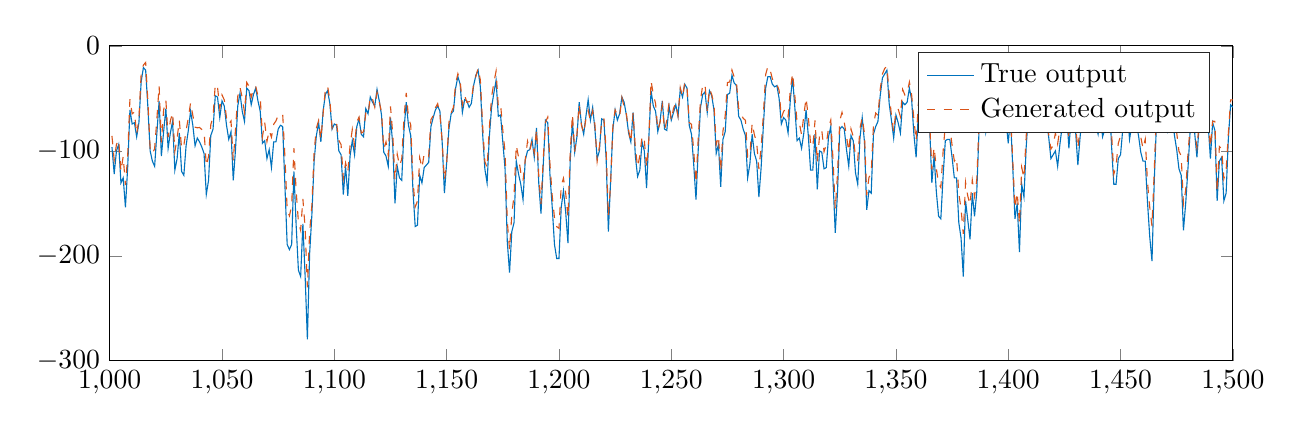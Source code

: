 % This file was created by matlab2tikz.
%
\definecolor{mycolor1}{rgb}{0.0,0.447,0.741}%
\definecolor{mycolor2}{rgb}{0.85,0.325,0.098}%
%
\begin{tikzpicture}

\begin{axis}[%
width=14.264cm,
height=4cm,
at={(0cm,0cm)},
scale only axis,
xmin=1000,
xmax=1500,
ymin=-300,
ymax=0,
axis background/.style={fill=white},
legend style={legend cell align=left, align=left, draw=white!15!black}
]
\addplot [color=mycolor1]
  table[row sep=crcr]{%
1001	-96.436\\
1002	-122.07\\
1003	-100.098\\
1004	-93.994\\
1005	-130.615\\
1006	-125.732\\
1007	-153.809\\
1008	-115.967\\
1009	-61.035\\
1010	-74.463\\
1011	-73.242\\
1012	-86.67\\
1013	-73.242\\
1014	-34.18\\
1015	-20.752\\
1016	-23.193\\
1017	-58.594\\
1018	-100.098\\
1019	-109.863\\
1020	-114.746\\
1021	-83.008\\
1022	-52.49\\
1023	-104.98\\
1024	-81.787\\
1025	-59.814\\
1026	-97.656\\
1027	-83.008\\
1028	-72.021\\
1029	-118.408\\
1030	-107.422\\
1031	-83.008\\
1032	-119.629\\
1033	-123.291\\
1034	-95.215\\
1035	-80.566\\
1036	-62.256\\
1037	-75.684\\
1038	-95.215\\
1039	-87.891\\
1040	-91.553\\
1041	-96.436\\
1042	-102.539\\
1043	-141.602\\
1044	-128.174\\
1045	-85.449\\
1046	-79.346\\
1047	-47.607\\
1048	-48.828\\
1049	-68.359\\
1050	-52.49\\
1051	-57.373\\
1052	-75.684\\
1053	-89.111\\
1054	-81.787\\
1055	-128.174\\
1056	-98.877\\
1057	-57.373\\
1058	-45.166\\
1059	-62.256\\
1060	-72.021\\
1061	-40.283\\
1062	-42.725\\
1063	-56.152\\
1064	-46.387\\
1065	-40.283\\
1066	-52.49\\
1067	-62.256\\
1068	-92.773\\
1069	-90.332\\
1070	-107.422\\
1071	-98.877\\
1072	-115.967\\
1073	-91.553\\
1074	-91.553\\
1075	-79.346\\
1076	-75.684\\
1077	-76.904\\
1078	-133.057\\
1079	-189.209\\
1080	-194.092\\
1081	-189.209\\
1082	-119.629\\
1083	-170.898\\
1084	-213.623\\
1085	-219.727\\
1086	-169.678\\
1087	-219.727\\
1088	-279.541\\
1089	-197.754\\
1090	-161.133\\
1091	-109.863\\
1092	-85.449\\
1093	-73.242\\
1094	-91.553\\
1095	-62.256\\
1096	-46.387\\
1097	-42.725\\
1098	-54.932\\
1099	-79.346\\
1100	-74.463\\
1101	-75.684\\
1102	-100.098\\
1103	-103.76\\
1104	-141.602\\
1105	-114.746\\
1106	-142.822\\
1107	-104.98\\
1108	-90.332\\
1109	-103.76\\
1110	-76.904\\
1111	-69.58\\
1112	-84.229\\
1113	-86.67\\
1114	-59.814\\
1115	-64.697\\
1116	-48.828\\
1117	-53.711\\
1118	-57.373\\
1119	-41.504\\
1120	-52.49\\
1121	-65.918\\
1122	-101.318\\
1123	-104.98\\
1124	-114.746\\
1125	-68.359\\
1126	-93.994\\
1127	-150.146\\
1128	-114.746\\
1129	-125.732\\
1130	-128.174\\
1131	-80.566\\
1132	-53.711\\
1133	-75.684\\
1134	-85.449\\
1135	-137.939\\
1136	-172.119\\
1137	-170.898\\
1138	-123.291\\
1139	-130.615\\
1140	-115.967\\
1141	-113.525\\
1142	-111.084\\
1143	-76.904\\
1144	-68.359\\
1145	-61.035\\
1146	-57.373\\
1147	-62.256\\
1148	-91.553\\
1149	-140.381\\
1150	-111.084\\
1151	-79.346\\
1152	-64.697\\
1153	-62.256\\
1154	-40.283\\
1155	-29.297\\
1156	-36.621\\
1157	-63.477\\
1158	-51.27\\
1159	-52.49\\
1160	-58.594\\
1161	-54.932\\
1162	-37.842\\
1163	-28.076\\
1164	-23.193\\
1165	-39.063\\
1166	-83.008\\
1167	-117.188\\
1168	-130.615\\
1169	-86.67\\
1170	-58.594\\
1171	-45.166\\
1172	-32.959\\
1173	-67.139\\
1174	-65.918\\
1175	-91.553\\
1176	-117.188\\
1177	-186.768\\
1178	-216.064\\
1179	-177.002\\
1180	-168.457\\
1181	-109.863\\
1182	-122.07\\
1183	-131.836\\
1184	-146.484\\
1185	-108.643\\
1186	-100.098\\
1187	-98.877\\
1188	-89.111\\
1189	-106.201\\
1190	-78.125\\
1191	-130.615\\
1192	-159.912\\
1193	-113.525\\
1194	-70.801\\
1195	-73.242\\
1196	-123.291\\
1197	-153.809\\
1198	-189.209\\
1199	-202.637\\
1200	-202.637\\
1201	-153.809\\
1202	-137.939\\
1203	-158.691\\
1204	-187.988\\
1205	-109.863\\
1206	-72.021\\
1207	-101.318\\
1208	-86.67\\
1209	-53.711\\
1210	-74.463\\
1211	-84.229\\
1212	-67.139\\
1213	-51.27\\
1214	-70.801\\
1215	-58.594\\
1216	-79.346\\
1217	-107.422\\
1218	-100.098\\
1219	-69.58\\
1220	-70.801\\
1221	-107.422\\
1222	-177.002\\
1223	-128.174\\
1224	-79.346\\
1225	-61.035\\
1226	-70.801\\
1227	-64.697\\
1228	-48.828\\
1229	-53.711\\
1230	-65.918\\
1231	-83.008\\
1232	-91.553\\
1233	-63.477\\
1234	-104.98\\
1235	-124.512\\
1236	-118.408\\
1237	-91.553\\
1238	-100.098\\
1239	-135.498\\
1240	-87.891\\
1241	-42.725\\
1242	-57.373\\
1243	-62.256\\
1244	-81.787\\
1245	-72.021\\
1246	-52.49\\
1247	-79.346\\
1248	-80.566\\
1249	-57.373\\
1250	-70.801\\
1251	-63.477\\
1252	-56.152\\
1253	-67.139\\
1254	-41.504\\
1255	-48.828\\
1256	-36.621\\
1257	-40.283\\
1258	-75.684\\
1259	-84.229\\
1260	-113.525\\
1261	-146.484\\
1262	-98.877\\
1263	-58.594\\
1264	-46.387\\
1265	-43.945\\
1266	-63.477\\
1267	-42.725\\
1268	-47.607\\
1269	-61.035\\
1270	-102.539\\
1271	-93.994\\
1272	-134.277\\
1273	-89.111\\
1274	-81.787\\
1275	-46.387\\
1276	-45.166\\
1277	-28.076\\
1278	-35.4\\
1279	-37.842\\
1280	-67.139\\
1281	-70.801\\
1282	-79.346\\
1283	-85.449\\
1284	-125.732\\
1285	-112.305\\
1286	-84.229\\
1287	-102.539\\
1288	-109.863\\
1289	-144.043\\
1290	-115.967\\
1291	-75.684\\
1292	-40.283\\
1293	-29.297\\
1294	-29.297\\
1295	-36.621\\
1296	-39.063\\
1297	-37.842\\
1298	-50.049\\
1299	-74.463\\
1300	-68.359\\
1301	-70.801\\
1302	-83.008\\
1303	-51.27\\
1304	-30.518\\
1305	-58.594\\
1306	-90.332\\
1307	-87.891\\
1308	-97.656\\
1309	-83.008\\
1310	-61.035\\
1311	-85.449\\
1312	-118.408\\
1313	-118.408\\
1314	-84.229\\
1315	-136.719\\
1316	-100.098\\
1317	-101.318\\
1318	-117.188\\
1319	-115.967\\
1320	-86.67\\
1321	-76.904\\
1322	-128.174\\
1323	-178.223\\
1324	-139.16\\
1325	-79.346\\
1326	-76.904\\
1327	-79.346\\
1328	-98.877\\
1329	-114.746\\
1330	-85.449\\
1331	-90.332\\
1332	-120.85\\
1333	-131.836\\
1334	-87.891\\
1335	-68.359\\
1336	-91.553\\
1337	-156.25\\
1338	-137.939\\
1339	-140.381\\
1340	-84.229\\
1341	-76.904\\
1342	-72.021\\
1343	-47.607\\
1344	-30.518\\
1345	-26.855\\
1346	-23.193\\
1347	-54.932\\
1348	-70.801\\
1349	-87.891\\
1350	-65.918\\
1351	-73.242\\
1352	-83.008\\
1353	-53.711\\
1354	-56.152\\
1355	-53.711\\
1356	-40.283\\
1357	-51.27\\
1358	-84.229\\
1359	-106.201\\
1360	-63.477\\
1361	-48.828\\
1362	-40.283\\
1363	-50.049\\
1364	-35.4\\
1365	-76.904\\
1366	-130.615\\
1367	-104.98\\
1368	-139.16\\
1369	-162.354\\
1370	-164.795\\
1371	-124.512\\
1372	-90.332\\
1373	-89.111\\
1374	-89.111\\
1375	-106.201\\
1376	-125.732\\
1377	-125.732\\
1378	-168.457\\
1379	-183.105\\
1380	-219.727\\
1381	-147.705\\
1382	-166.016\\
1383	-184.326\\
1384	-140.381\\
1385	-162.354\\
1386	-139.16\\
1387	-80.566\\
1388	-52.49\\
1389	-56.152\\
1390	-81.787\\
1391	-65.918\\
1392	-43.945\\
1393	-62.256\\
1394	-47.607\\
1395	-36.621\\
1396	-46.387\\
1397	-52.49\\
1398	-36.621\\
1399	-70.801\\
1400	-92.773\\
1401	-68.359\\
1402	-114.746\\
1403	-164.795\\
1404	-150.146\\
1405	-196.533\\
1406	-131.836\\
1407	-144.043\\
1408	-96.436\\
1409	-63.477\\
1410	-76.904\\
1411	-59.814\\
1412	-45.166\\
1413	-64.697\\
1414	-36.621\\
1415	-28.076\\
1416	-34.18\\
1417	-70.801\\
1418	-86.67\\
1419	-107.422\\
1420	-103.76\\
1421	-100.098\\
1422	-114.746\\
1423	-93.994\\
1424	-76.904\\
1425	-76.904\\
1426	-62.256\\
1427	-97.656\\
1428	-68.359\\
1429	-56.152\\
1430	-81.787\\
1431	-113.525\\
1432	-86.67\\
1433	-65.918\\
1434	-56.152\\
1435	-65.918\\
1436	-45.166\\
1437	-45.166\\
1438	-59.814\\
1439	-75.684\\
1440	-84.229\\
1441	-65.918\\
1442	-86.67\\
1443	-79.346\\
1444	-47.607\\
1445	-50.049\\
1446	-95.215\\
1447	-131.836\\
1448	-131.836\\
1449	-107.422\\
1450	-103.76\\
1451	-79.346\\
1452	-76.904\\
1453	-61.035\\
1454	-89.111\\
1455	-75.684\\
1456	-50.049\\
1457	-74.463\\
1458	-85.449\\
1459	-101.318\\
1460	-109.863\\
1461	-109.863\\
1462	-148.926\\
1463	-181.885\\
1464	-205.078\\
1465	-129.395\\
1466	-73.242\\
1467	-47.607\\
1468	-34.18\\
1469	-54.932\\
1470	-46.387\\
1471	-80.566\\
1472	-72.021\\
1473	-64.697\\
1474	-85.449\\
1475	-98.877\\
1476	-117.188\\
1477	-123.291\\
1478	-175.781\\
1479	-150.146\\
1480	-117.188\\
1481	-80.566\\
1482	-80.566\\
1483	-83.008\\
1484	-106.201\\
1485	-75.684\\
1486	-79.346\\
1487	-74.463\\
1488	-42.725\\
1489	-74.463\\
1490	-107.422\\
1491	-73.242\\
1492	-80.566\\
1493	-147.705\\
1494	-109.863\\
1495	-106.201\\
1496	-147.705\\
1497	-140.381\\
1498	-87.891\\
1499	-56.152\\
1500	-58.594\\
};
\addlegendentry{True output}

\addplot [color=mycolor2, dashed]
  table[row sep=crcr]{%
1001	-85.875\\
1002	-108.782\\
1003	-93.997\\
1004	-89.477\\
1005	-119.592\\
1006	-105.37\\
1007	-132.748\\
1008	-104.931\\
1009	-50.76\\
1010	-64.798\\
1011	-63.091\\
1012	-84.413\\
1013	-69.212\\
1014	-26.77\\
1015	-18.331\\
1016	-15.881\\
1017	-53.075\\
1018	-97.323\\
1019	-102.864\\
1020	-98.012\\
1021	-69.559\\
1022	-38.134\\
1023	-92.183\\
1024	-61.233\\
1025	-51.624\\
1026	-87.161\\
1027	-71.421\\
1028	-63.564\\
1029	-100.657\\
1030	-87.996\\
1031	-70.965\\
1032	-98.023\\
1033	-94.94\\
1034	-80.752\\
1035	-68.495\\
1036	-54.348\\
1037	-66.222\\
1038	-77.463\\
1039	-78.091\\
1040	-77.827\\
1041	-79.705\\
1042	-80.879\\
1043	-114.385\\
1044	-105.335\\
1045	-75.089\\
1046	-67.686\\
1047	-36.419\\
1048	-39.508\\
1049	-59.444\\
1050	-46.775\\
1051	-51.521\\
1052	-68.641\\
1053	-74.772\\
1054	-71.551\\
1055	-109.227\\
1056	-79.74\\
1057	-48.112\\
1058	-39.482\\
1059	-49.308\\
1060	-63.315\\
1061	-34.849\\
1062	-38.534\\
1063	-49.221\\
1064	-40.832\\
1065	-38.499\\
1066	-47.875\\
1067	-48.911\\
1068	-86.51\\
1069	-73.038\\
1070	-91.128\\
1071	-80.581\\
1072	-87.068\\
1073	-74.706\\
1074	-71.542\\
1075	-66.245\\
1076	-66.363\\
1077	-64.917\\
1078	-105.872\\
1079	-156.124\\
1080	-161.95\\
1081	-152.349\\
1082	-97.479\\
1083	-138.239\\
1084	-167.528\\
1085	-175.706\\
1086	-145.926\\
1087	-173.466\\
1088	-230.098\\
1089	-177.487\\
1090	-151.995\\
1091	-100.855\\
1092	-78.415\\
1093	-71.211\\
1094	-89.222\\
1095	-64.773\\
1096	-41.576\\
1097	-38.197\\
1098	-51.933\\
1099	-78.182\\
1100	-72.775\\
1101	-73.952\\
1102	-90.084\\
1103	-94.07\\
1104	-126.594\\
1105	-111.534\\
1106	-120.377\\
1107	-94.867\\
1108	-79.62\\
1109	-95.111\\
1110	-72.336\\
1111	-67.875\\
1112	-83.098\\
1113	-81.83\\
1114	-64.241\\
1115	-66.085\\
1116	-48.303\\
1117	-50.711\\
1118	-58.449\\
1119	-44.335\\
1120	-53.178\\
1121	-63.366\\
1122	-98.325\\
1123	-91.423\\
1124	-104.603\\
1125	-57.755\\
1126	-84.087\\
1127	-127.746\\
1128	-103.125\\
1129	-114.128\\
1130	-108.024\\
1131	-68.555\\
1132	-44.765\\
1133	-67.857\\
1134	-75.562\\
1135	-128.194\\
1136	-153.481\\
1137	-147.864\\
1138	-106.518\\
1139	-116.335\\
1140	-102.682\\
1141	-102.062\\
1142	-105.155\\
1143	-70.275\\
1144	-66.596\\
1145	-58.99\\
1146	-55.12\\
1147	-65.169\\
1148	-90.977\\
1149	-127.914\\
1150	-111.906\\
1151	-72.994\\
1152	-63.877\\
1153	-58.678\\
1154	-35.864\\
1155	-26.616\\
1156	-33.229\\
1157	-56.35\\
1158	-47.33\\
1159	-53.816\\
1160	-53.188\\
1161	-51.209\\
1162	-36.813\\
1163	-29.191\\
1164	-21.578\\
1165	-32.473\\
1166	-75.128\\
1167	-110.077\\
1168	-116.12\\
1169	-78.315\\
1170	-48.726\\
1171	-35.346\\
1172	-24.173\\
1173	-57.606\\
1174	-55.48\\
1175	-80.591\\
1176	-101.087\\
1177	-167.281\\
1178	-194.111\\
1179	-160.481\\
1180	-142.396\\
1181	-94.777\\
1182	-106.061\\
1183	-120.715\\
1184	-128.485\\
1185	-108.392\\
1186	-90.93\\
1187	-99.474\\
1188	-90.732\\
1189	-101.89\\
1190	-79.729\\
1191	-123.158\\
1192	-150.712\\
1193	-107.698\\
1194	-72.627\\
1195	-67.893\\
1196	-113.05\\
1197	-142.891\\
1198	-163.723\\
1199	-172.264\\
1200	-173.84\\
1201	-133.208\\
1202	-126.158\\
1203	-140.597\\
1204	-163.35\\
1205	-101.403\\
1206	-65.239\\
1207	-100.684\\
1208	-84.182\\
1209	-55.967\\
1210	-75.474\\
1211	-83.256\\
1212	-69.661\\
1213	-61.679\\
1214	-71.446\\
1215	-61.973\\
1216	-74.79\\
1217	-110.025\\
1218	-95.866\\
1219	-72.968\\
1220	-69.07\\
1221	-98.945\\
1222	-162.629\\
1223	-131.064\\
1224	-76.272\\
1225	-61.111\\
1226	-65.749\\
1227	-67.47\\
1228	-49.184\\
1229	-57.885\\
1230	-64.811\\
1231	-80.259\\
1232	-91.566\\
1233	-63.923\\
1234	-97.387\\
1235	-115.409\\
1236	-104.741\\
1237	-85.731\\
1238	-89.77\\
1239	-115.925\\
1240	-88.814\\
1241	-33.236\\
1242	-46.575\\
1243	-54.804\\
1244	-80.085\\
1245	-73.198\\
1246	-56.401\\
1247	-80.046\\
1248	-71.205\\
1249	-54.411\\
1250	-70.809\\
1251	-59.473\\
1252	-54.679\\
1253	-66.854\\
1254	-39.964\\
1255	-48.784\\
1256	-34.776\\
1257	-39.253\\
1258	-73.058\\
1259	-74.794\\
1260	-100.5\\
1261	-130.695\\
1262	-87.81\\
1263	-51.733\\
1264	-37.244\\
1265	-36.428\\
1266	-61.999\\
1267	-40.645\\
1268	-46.461\\
1269	-55.603\\
1270	-94.09\\
1271	-86.114\\
1272	-119.317\\
1273	-81.277\\
1274	-66.884\\
1275	-34.982\\
1276	-34.492\\
1277	-23.045\\
1278	-29.714\\
1279	-34.811\\
1280	-59.423\\
1281	-64.416\\
1282	-69.06\\
1283	-70.861\\
1284	-105.817\\
1285	-104.228\\
1286	-73.734\\
1287	-84.825\\
1288	-91.818\\
1289	-117.469\\
1290	-96.851\\
1291	-65.388\\
1292	-27.495\\
1293	-19.586\\
1294	-22.901\\
1295	-31.512\\
1296	-36.397\\
1297	-36.573\\
1298	-42.379\\
1299	-68.783\\
1300	-62.321\\
1301	-60.327\\
1302	-67.475\\
1303	-41.862\\
1304	-26.154\\
1305	-47.437\\
1306	-73.442\\
1307	-73.457\\
1308	-84.73\\
1309	-66.303\\
1310	-49.708\\
1311	-67.66\\
1312	-92.97\\
1313	-96.534\\
1314	-71.087\\
1315	-111.012\\
1316	-85.663\\
1317	-80.208\\
1318	-100.801\\
1319	-94.05\\
1320	-78.29\\
1321	-70.763\\
1322	-108.255\\
1323	-155.322\\
1324	-121.966\\
1325	-71.343\\
1326	-63.398\\
1327	-72.778\\
1328	-86.191\\
1329	-100.446\\
1330	-79.182\\
1331	-86.385\\
1332	-105.628\\
1333	-108.873\\
1334	-78.568\\
1335	-68.345\\
1336	-83.625\\
1337	-142.326\\
1338	-125.263\\
1339	-121.786\\
1340	-75.688\\
1341	-63.999\\
1342	-66.326\\
1343	-41.479\\
1344	-26.836\\
1345	-21.607\\
1346	-19.646\\
1347	-45.676\\
1348	-66.06\\
1349	-81.962\\
1350	-61.658\\
1351	-60.155\\
1352	-67.413\\
1353	-41.537\\
1354	-46.878\\
1355	-44.631\\
1356	-34.544\\
1357	-46.641\\
1358	-69.896\\
1359	-90.488\\
1360	-54.784\\
1361	-42.556\\
1362	-35.768\\
1363	-44.354\\
1364	-30.861\\
1365	-71.595\\
1366	-117.823\\
1367	-96.647\\
1368	-117.086\\
1369	-131.28\\
1370	-134.935\\
1371	-101.028\\
1372	-74.885\\
1373	-78.681\\
1374	-77.642\\
1375	-94.627\\
1376	-109.768\\
1377	-106.469\\
1378	-140.679\\
1379	-155.272\\
1380	-179.081\\
1381	-130.118\\
1382	-143.109\\
1383	-151.23\\
1384	-127.773\\
1385	-143.473\\
1386	-127.514\\
1387	-74.219\\
1388	-44.138\\
1389	-48.683\\
1390	-75.099\\
1391	-65.078\\
1392	-48.003\\
1393	-64.43\\
1394	-46.149\\
1395	-38.603\\
1396	-46.624\\
1397	-45.989\\
1398	-40.527\\
1399	-64.595\\
1400	-84.927\\
1401	-64.73\\
1402	-107.983\\
1403	-154.573\\
1404	-139.632\\
1405	-169.69\\
1406	-115.742\\
1407	-125.923\\
1408	-86.248\\
1409	-50.656\\
1410	-68.604\\
1411	-57.78\\
1412	-44.309\\
1413	-61.054\\
1414	-40.009\\
1415	-24.263\\
1416	-31.005\\
1417	-61.104\\
1418	-84.161\\
1419	-98.316\\
1420	-94.852\\
1421	-83.12\\
1422	-93.375\\
1423	-78.658\\
1424	-67.18\\
1425	-69.366\\
1426	-57.08\\
1427	-88.694\\
1428	-59.358\\
1429	-52.327\\
1430	-77.193\\
1431	-97.508\\
1432	-78.243\\
1433	-61.222\\
1434	-53.729\\
1435	-60.758\\
1436	-42.313\\
1437	-41.97\\
1438	-56.487\\
1439	-64.989\\
1440	-75.056\\
1441	-62.935\\
1442	-74.298\\
1443	-66.704\\
1444	-41.911\\
1445	-45.893\\
1446	-82.522\\
1447	-122.291\\
1448	-114.611\\
1449	-92.929\\
1450	-85.755\\
1451	-71.501\\
1452	-66.003\\
1453	-58.997\\
1454	-74.922\\
1455	-73.659\\
1456	-46.222\\
1457	-70.587\\
1458	-72.029\\
1459	-86.73\\
1460	-97.915\\
1461	-88.882\\
1462	-130.049\\
1463	-153.802\\
1464	-171.91\\
1465	-119.781\\
1466	-59.555\\
1467	-34.546\\
1468	-23.658\\
1469	-43.97\\
1470	-41.497\\
1471	-77.275\\
1472	-67.55\\
1473	-61.145\\
1474	-76.372\\
1475	-82.723\\
1476	-100.454\\
1477	-104.927\\
1478	-150.565\\
1479	-137.57\\
1480	-103.062\\
1481	-75.949\\
1482	-69.177\\
1483	-81.094\\
1484	-96.978\\
1485	-74.454\\
1486	-74.161\\
1487	-77.898\\
1488	-36.463\\
1489	-68.861\\
1490	-96.652\\
1491	-71.769\\
1492	-71.96\\
1493	-138.916\\
1494	-95.853\\
1495	-98.0\\
1496	-126.559\\
1497	-118.629\\
1498	-83.128\\
1499	-51.517\\
1500	-51.493\\
};
\addlegendentry{Generated output}

\end{axis}
\end{tikzpicture}%